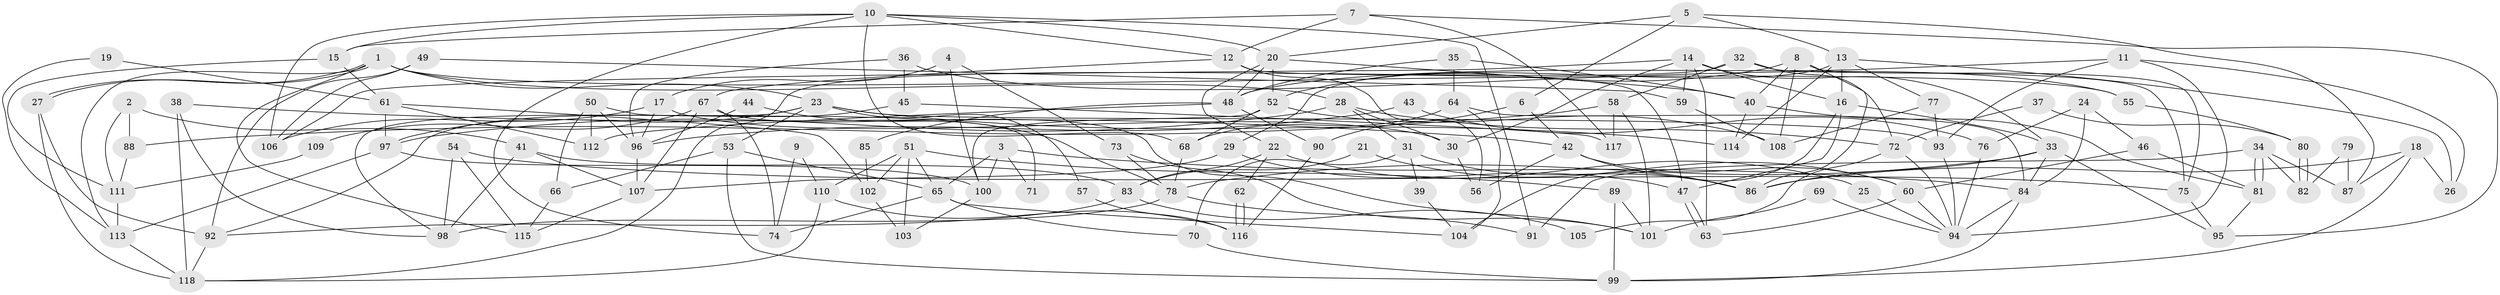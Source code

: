 // Generated by graph-tools (version 1.1) at 2025/36/03/09/25 02:36:17]
// undirected, 118 vertices, 236 edges
graph export_dot {
graph [start="1"]
  node [color=gray90,style=filled];
  1;
  2;
  3;
  4;
  5;
  6;
  7;
  8;
  9;
  10;
  11;
  12;
  13;
  14;
  15;
  16;
  17;
  18;
  19;
  20;
  21;
  22;
  23;
  24;
  25;
  26;
  27;
  28;
  29;
  30;
  31;
  32;
  33;
  34;
  35;
  36;
  37;
  38;
  39;
  40;
  41;
  42;
  43;
  44;
  45;
  46;
  47;
  48;
  49;
  50;
  51;
  52;
  53;
  54;
  55;
  56;
  57;
  58;
  59;
  60;
  61;
  62;
  63;
  64;
  65;
  66;
  67;
  68;
  69;
  70;
  71;
  72;
  73;
  74;
  75;
  76;
  77;
  78;
  79;
  80;
  81;
  82;
  83;
  84;
  85;
  86;
  87;
  88;
  89;
  90;
  91;
  92;
  93;
  94;
  95;
  96;
  97;
  98;
  99;
  100;
  101;
  102;
  103;
  104;
  105;
  106;
  107;
  108;
  109;
  110;
  111;
  112;
  113;
  114;
  115;
  116;
  117;
  118;
  1 -- 27;
  1 -- 27;
  1 -- 23;
  1 -- 28;
  1 -- 55;
  1 -- 113;
  1 -- 115;
  2 -- 111;
  2 -- 41;
  2 -- 88;
  3 -- 84;
  3 -- 100;
  3 -- 65;
  3 -- 71;
  4 -- 17;
  4 -- 100;
  4 -- 73;
  5 -- 20;
  5 -- 6;
  5 -- 13;
  5 -- 87;
  6 -- 42;
  6 -- 90;
  7 -- 15;
  7 -- 95;
  7 -- 12;
  7 -- 117;
  8 -- 86;
  8 -- 108;
  8 -- 40;
  8 -- 52;
  8 -- 75;
  9 -- 110;
  9 -- 74;
  10 -- 106;
  10 -- 12;
  10 -- 15;
  10 -- 20;
  10 -- 68;
  10 -- 74;
  10 -- 91;
  11 -- 93;
  11 -- 48;
  11 -- 26;
  11 -- 94;
  12 -- 47;
  12 -- 56;
  12 -- 67;
  13 -- 16;
  13 -- 26;
  13 -- 29;
  13 -- 77;
  13 -- 114;
  14 -- 16;
  14 -- 30;
  14 -- 33;
  14 -- 59;
  14 -- 63;
  14 -- 106;
  15 -- 111;
  15 -- 61;
  16 -- 33;
  16 -- 104;
  16 -- 47;
  17 -- 106;
  17 -- 30;
  17 -- 96;
  18 -- 87;
  18 -- 26;
  18 -- 86;
  18 -- 99;
  19 -- 113;
  19 -- 61;
  20 -- 52;
  20 -- 22;
  20 -- 40;
  20 -- 48;
  21 -- 60;
  21 -- 83;
  22 -- 83;
  22 -- 25;
  22 -- 62;
  23 -- 114;
  23 -- 97;
  23 -- 53;
  23 -- 57;
  23 -- 93;
  23 -- 98;
  24 -- 84;
  24 -- 46;
  24 -- 76;
  25 -- 94;
  27 -- 118;
  27 -- 92;
  28 -- 31;
  28 -- 30;
  28 -- 72;
  28 -- 97;
  29 -- 47;
  29 -- 107;
  30 -- 56;
  31 -- 70;
  31 -- 86;
  31 -- 39;
  32 -- 75;
  32 -- 72;
  32 -- 58;
  32 -- 118;
  33 -- 86;
  33 -- 78;
  33 -- 84;
  33 -- 95;
  34 -- 81;
  34 -- 81;
  34 -- 91;
  34 -- 82;
  34 -- 87;
  35 -- 64;
  35 -- 40;
  35 -- 48;
  36 -- 45;
  36 -- 96;
  36 -- 55;
  37 -- 80;
  37 -- 72;
  38 -- 118;
  38 -- 98;
  38 -- 42;
  39 -- 104;
  40 -- 81;
  40 -- 114;
  41 -- 98;
  41 -- 107;
  41 -- 83;
  42 -- 60;
  42 -- 56;
  42 -- 86;
  43 -- 96;
  43 -- 76;
  44 -- 96;
  44 -- 78;
  45 -- 117;
  45 -- 92;
  46 -- 81;
  46 -- 60;
  47 -- 63;
  47 -- 63;
  48 -- 85;
  48 -- 90;
  48 -- 112;
  49 -- 92;
  49 -- 59;
  49 -- 106;
  50 -- 66;
  50 -- 96;
  50 -- 71;
  50 -- 112;
  51 -- 102;
  51 -- 65;
  51 -- 89;
  51 -- 103;
  51 -- 110;
  52 -- 68;
  52 -- 100;
  52 -- 108;
  53 -- 99;
  53 -- 65;
  53 -- 66;
  54 -- 75;
  54 -- 115;
  54 -- 98;
  55 -- 80;
  57 -- 116;
  58 -- 101;
  58 -- 88;
  58 -- 117;
  59 -- 108;
  60 -- 63;
  60 -- 94;
  61 -- 112;
  61 -- 97;
  61 -- 102;
  62 -- 116;
  62 -- 116;
  64 -- 84;
  64 -- 68;
  64 -- 104;
  65 -- 70;
  65 -- 74;
  65 -- 104;
  66 -- 115;
  67 -- 74;
  67 -- 101;
  67 -- 107;
  67 -- 109;
  68 -- 78;
  69 -- 94;
  69 -- 101;
  70 -- 99;
  72 -- 94;
  72 -- 105;
  73 -- 78;
  73 -- 101;
  75 -- 95;
  76 -- 94;
  77 -- 93;
  77 -- 108;
  78 -- 98;
  78 -- 91;
  79 -- 82;
  79 -- 87;
  80 -- 82;
  80 -- 82;
  81 -- 95;
  83 -- 92;
  83 -- 105;
  84 -- 99;
  84 -- 94;
  85 -- 102;
  88 -- 111;
  89 -- 101;
  89 -- 99;
  90 -- 116;
  92 -- 118;
  93 -- 94;
  96 -- 107;
  97 -- 100;
  97 -- 113;
  100 -- 103;
  102 -- 103;
  107 -- 115;
  109 -- 111;
  110 -- 118;
  110 -- 116;
  111 -- 113;
  113 -- 118;
}
